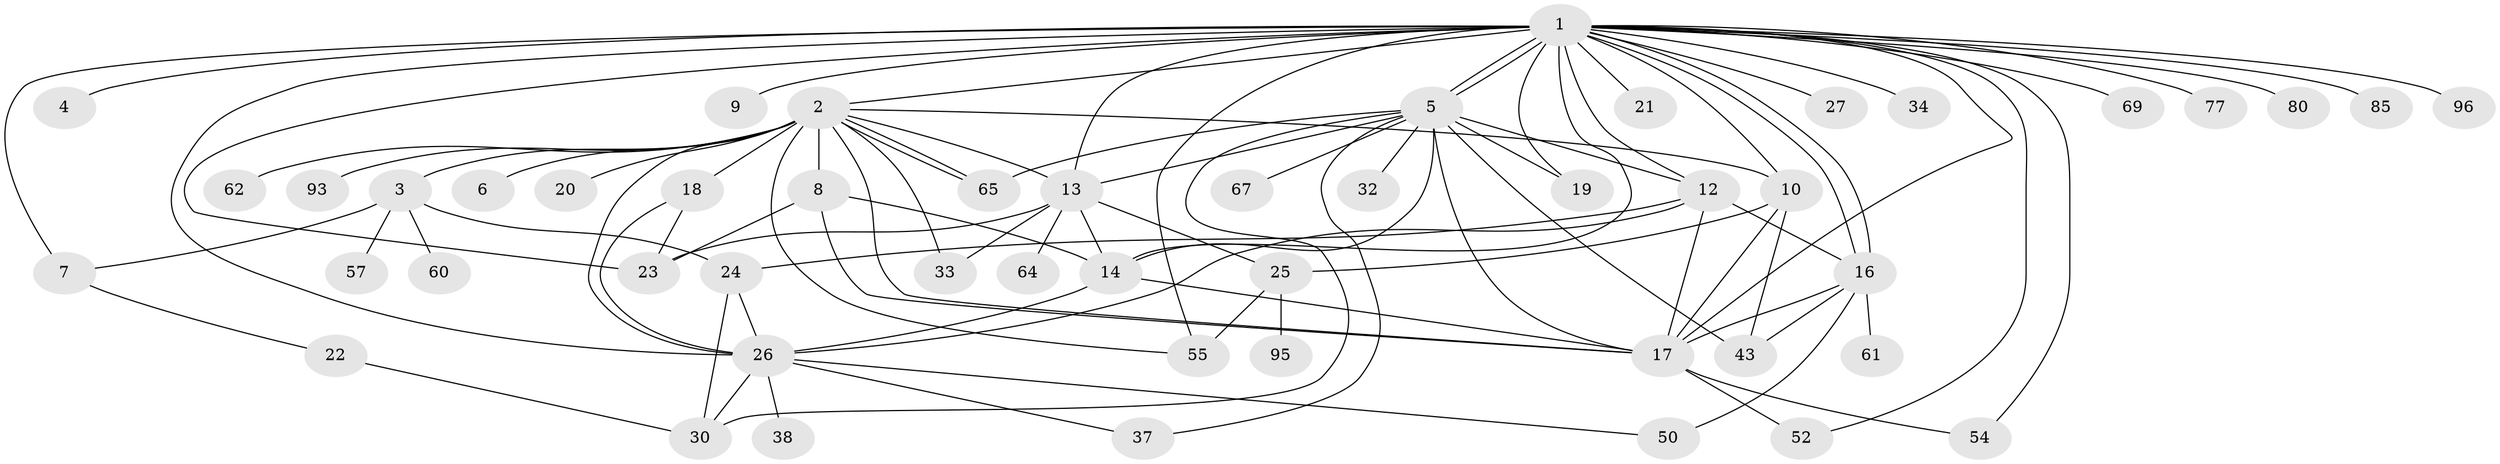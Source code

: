 // original degree distribution, {29: 0.009900990099009901, 18: 0.009900990099009901, 7: 0.07920792079207921, 1: 0.4158415841584158, 10: 0.019801980198019802, 3: 0.10891089108910891, 4: 0.0594059405940594, 2: 0.21782178217821782, 5: 0.04950495049504951, 8: 0.009900990099009901, 6: 0.009900990099009901, 11: 0.009900990099009901}
// Generated by graph-tools (version 1.1) at 2025/14/03/09/25 04:14:43]
// undirected, 50 vertices, 92 edges
graph export_dot {
graph [start="1"]
  node [color=gray90,style=filled];
  1 [super="+11"];
  2;
  3 [super="+79+31"];
  4;
  5 [super="+45+58+68+41"];
  6;
  7;
  8 [super="+71"];
  9;
  10 [super="+75+90"];
  12 [super="+36"];
  13 [super="+59"];
  14 [super="+15"];
  16 [super="+101+29"];
  17 [super="+51"];
  18 [super="+48"];
  19;
  20;
  21;
  22;
  23 [super="+44"];
  24 [super="+39+28+42+82"];
  25;
  26 [super="+35"];
  27;
  30 [super="+94+97+63"];
  32 [super="+73"];
  33;
  34;
  37;
  38;
  43 [super="+74+56"];
  50 [super="+53"];
  52 [super="+81"];
  54;
  55 [super="+83+86"];
  57;
  60;
  61;
  62;
  64;
  65;
  67;
  69;
  77;
  80 [super="+84"];
  85;
  93;
  95;
  96;
  1 -- 2 [weight=2];
  1 -- 4;
  1 -- 5 [weight=3];
  1 -- 5;
  1 -- 7;
  1 -- 9;
  1 -- 10;
  1 -- 13 [weight=2];
  1 -- 14;
  1 -- 16 [weight=3];
  1 -- 16;
  1 -- 19;
  1 -- 21;
  1 -- 27;
  1 -- 34;
  1 -- 52;
  1 -- 54;
  1 -- 69;
  1 -- 80;
  1 -- 85;
  1 -- 26;
  1 -- 96;
  1 -- 55;
  1 -- 12;
  1 -- 77;
  1 -- 17;
  1 -- 23 [weight=2];
  2 -- 3;
  2 -- 6;
  2 -- 8;
  2 -- 10;
  2 -- 13;
  2 -- 17;
  2 -- 18;
  2 -- 20;
  2 -- 33;
  2 -- 55;
  2 -- 62;
  2 -- 65;
  2 -- 65;
  2 -- 93;
  2 -- 26 [weight=2];
  3 -- 7;
  3 -- 24;
  3 -- 57;
  3 -- 60;
  5 -- 13 [weight=2];
  5 -- 30;
  5 -- 32 [weight=2];
  5 -- 43 [weight=3];
  5 -- 65;
  5 -- 67;
  5 -- 14 [weight=2];
  5 -- 17;
  5 -- 19;
  5 -- 37;
  5 -- 12;
  7 -- 22;
  8 -- 17;
  8 -- 14;
  8 -- 23;
  10 -- 17;
  10 -- 25;
  10 -- 43;
  12 -- 16;
  12 -- 17;
  12 -- 24;
  12 -- 26;
  13 -- 14;
  13 -- 25;
  13 -- 64;
  13 -- 23;
  13 -- 33;
  14 -- 26;
  14 -- 17;
  16 -- 17;
  16 -- 50;
  16 -- 43;
  16 -- 61;
  17 -- 52;
  17 -- 54;
  18 -- 23;
  18 -- 26;
  22 -- 30;
  24 -- 30;
  24 -- 26;
  25 -- 55 [weight=2];
  25 -- 95;
  26 -- 37;
  26 -- 38;
  26 -- 50;
  26 -- 30;
}
